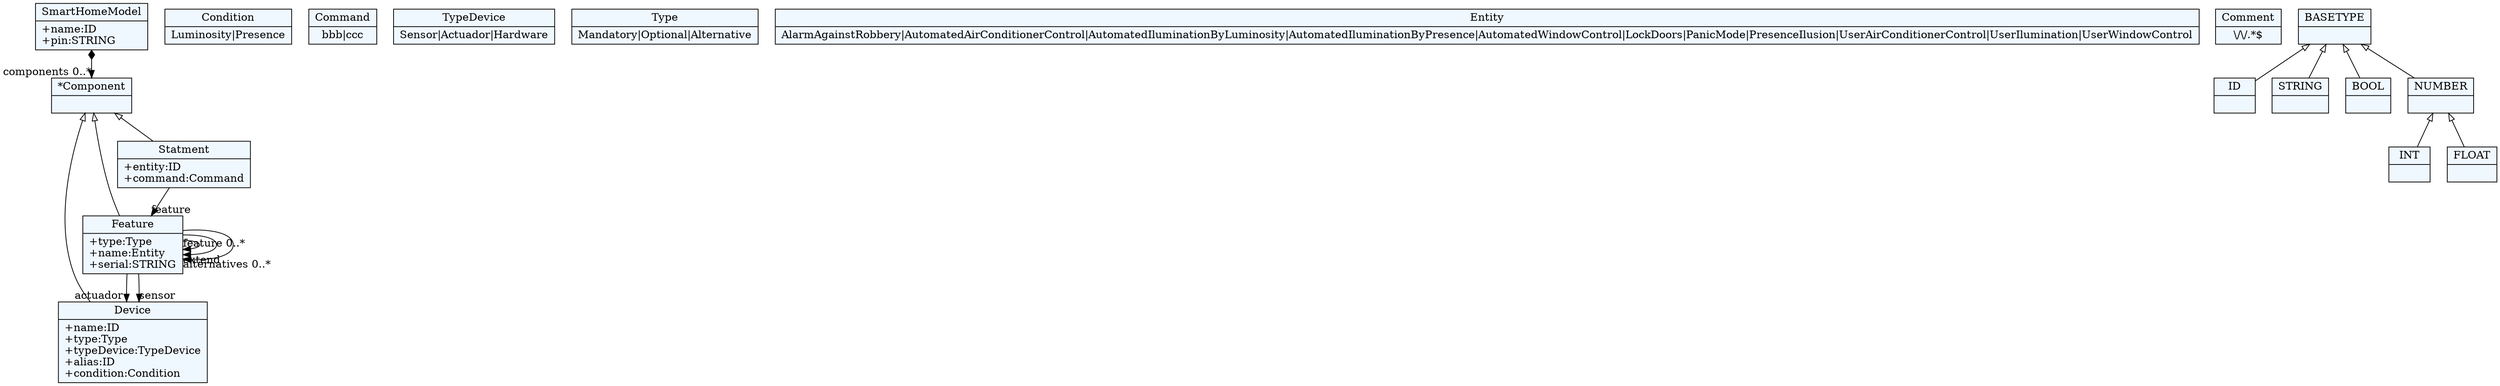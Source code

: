 
    digraph xtext {
    fontname = "Bitstream Vera Sans"
    fontsize = 8
    node[
        shape=record,
        style=filled,
        fillcolor=aliceblue
    ]
    nodesep = 0.3
    edge[dir=black,arrowtail=empty]


140502997965208 -> 140502997967064[arrowtail=diamond, dir=both, headlabel="components 0..*"]
140502997965208[ label="{SmartHomeModel|+name:ID\l+pin:STRING\l}"]

140502997967064[ label="{*Component|}"]
140502997967064 -> 140502999766344 [dir=back]
140502997967064 -> 140502999768200 [dir=back]
140502997967064 -> 140502999770056 [dir=back]

140502997968920[ label="{Condition|Luminosity\|Presence}"]

140502997970776[ label="{Command|bbb\|ccc}"]

140502999764488[ label="{TypeDevice|Sensor\|Actuador\|Hardware}"]

140502999766344[ label="{Device|+name:ID\l+type:Type\l+typeDevice:TypeDevice\l+alias:ID\l+condition:Condition\l}"]

140502999768200 -> 140502999768200[headlabel="feature 0..*"]
140502999768200 -> 140502999768200[headlabel="extend "]
140502999768200 -> 140502999768200[headlabel="alternatives 0..*"]
140502999768200 -> 140502999766344[headlabel="actuador "]
140502999768200 -> 140502999766344[headlabel="sensor "]
140502999768200[ label="{Feature|+type:Type\l+name:Entity\l+serial:STRING\l}"]

140502999770056 -> 140502999768200[headlabel="feature "]
140502999770056[ label="{Statment|+entity:ID\l+command:Command\l}"]

140502999771912[ label="{Type|Mandatory\|Optional\|Alternative}"]

140502999773768[ label="{Entity|AlarmAgainstRobbery\|AutomatedAirConditionerControl\|AutomatedIluminationByLuminosity\|AutomatedIluminationByPresence\|AutomatedWindowControl\|LockDoors\|PanicMode\|PresenceIlusion\|UserAirConditionerControl\|UserIlumination\|UserWindowControl}"]

140502999775624[ label="{Comment|\\/\\/.*$}"]

140502997906584[ label="{ID|}"]

140502997910632[ label="{STRING|}"]

140502997912488[ label="{BOOL|}"]

140502997914344[ label="{INT|}"]

140502997916200[ label="{FLOAT|}"]

140502997918056[ label="{NUMBER|}"]
140502997918056 -> 140502997916200 [dir=back]
140502997918056 -> 140502997914344 [dir=back]

140502997919912[ label="{BASETYPE|}"]
140502997919912 -> 140502997918056 [dir=back]
140502997919912 -> 140502997912488 [dir=back]
140502997919912 -> 140502997906584 [dir=back]
140502997919912 -> 140502997910632 [dir=back]


}
